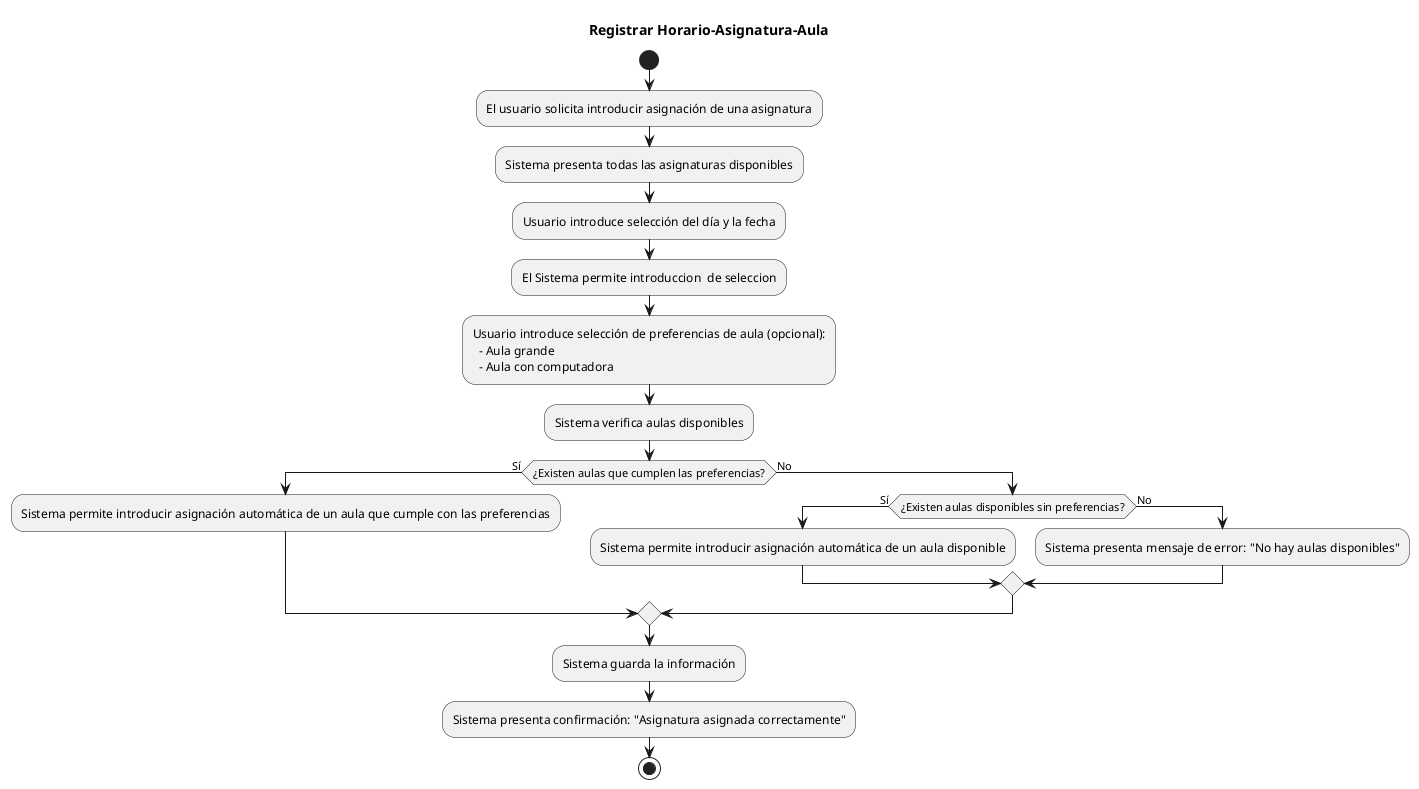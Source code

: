 @startuml

title Registrar Horario-Asignatura-Aula

start
:El usuario solicita introducir asignación de una asignatura;
:Sistema presenta todas las asignaturas disponibles;
:Usuario introduce selección del día y la fecha;
:El Sistema permite introduccion  de seleccion;
:Usuario introduce selección de preferencias de aula (opcional): 
  - Aula grande 
  - Aula con computadora;
:Sistema verifica aulas disponibles;
if (¿Existen aulas que cumplen las preferencias?) then (Sí)
  :Sistema permite introducir asignación automática de un aula que cumple con las preferencias;
else (No)
  if (¿Existen aulas disponibles sin preferencias?) then (Sí)
    :Sistema permite introducir asignación automática de un aula disponible;
  else (No)
    :Sistema presenta mensaje de error: "No hay aulas disponibles";
  endif
endif
:Sistema guarda la información;
:Sistema presenta confirmación: "Asignatura asignada correctamente";
stop
@enduml
